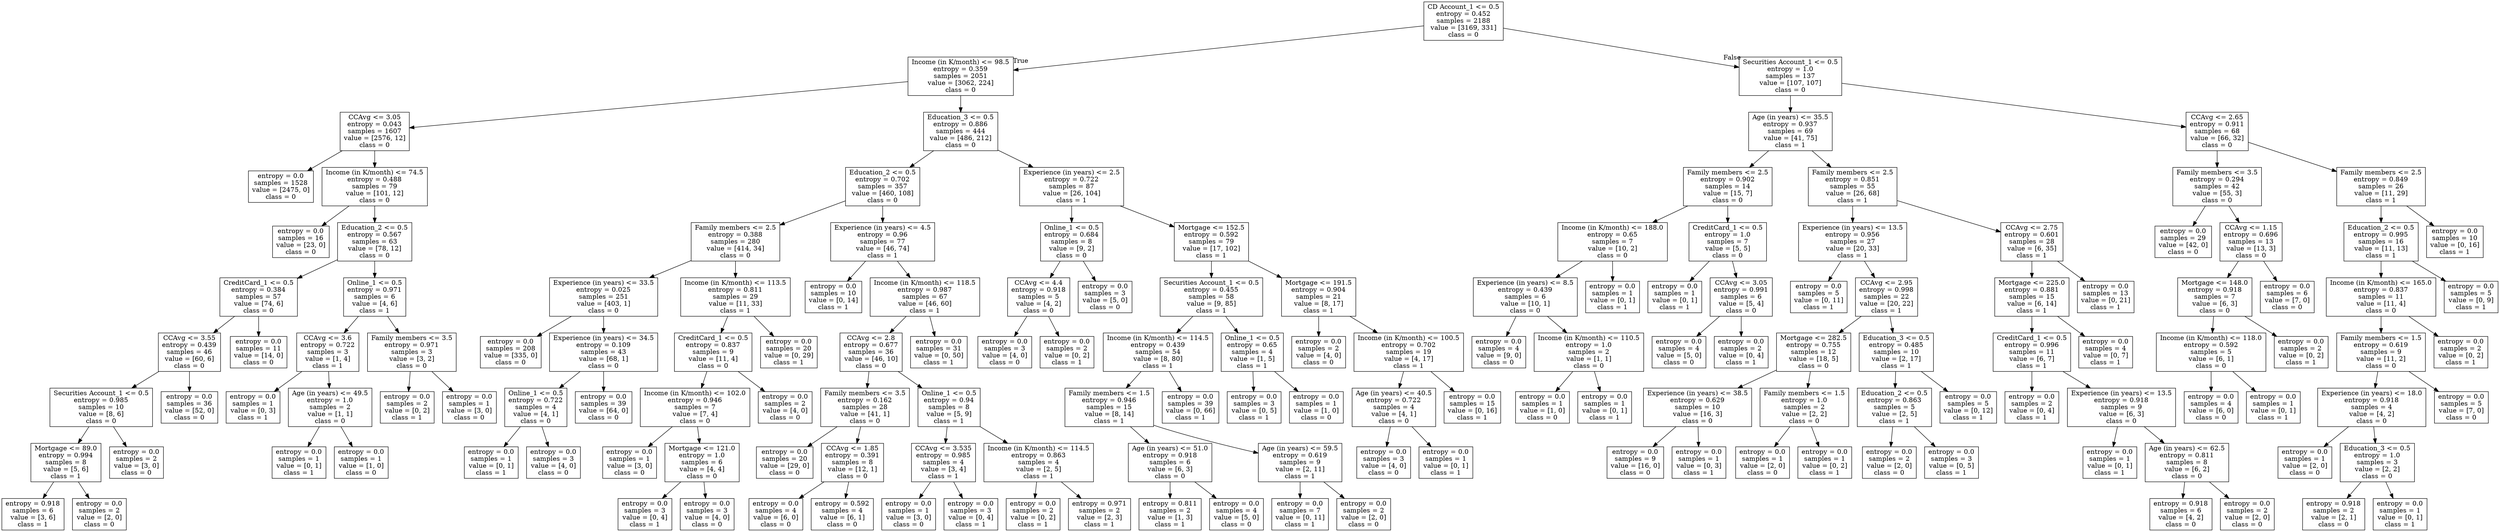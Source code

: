 digraph Tree {
node [shape=box] ;
0 [label="CD Account_1 <= 0.5\nentropy = 0.452\nsamples = 2188\nvalue = [3169, 331]\nclass = 0"] ;
1 [label="Income (in K/month) <= 98.5\nentropy = 0.359\nsamples = 2051\nvalue = [3062, 224]\nclass = 0"] ;
0 -> 1 [labeldistance=2.5, labelangle=45, headlabel="True"] ;
2 [label="CCAvg <= 3.05\nentropy = 0.043\nsamples = 1607\nvalue = [2576, 12]\nclass = 0"] ;
1 -> 2 ;
3 [label="entropy = 0.0\nsamples = 1528\nvalue = [2475, 0]\nclass = 0"] ;
2 -> 3 ;
4 [label="Income (in K/month) <= 74.5\nentropy = 0.488\nsamples = 79\nvalue = [101, 12]\nclass = 0"] ;
2 -> 4 ;
5 [label="entropy = 0.0\nsamples = 16\nvalue = [23, 0]\nclass = 0"] ;
4 -> 5 ;
6 [label="Education_2 <= 0.5\nentropy = 0.567\nsamples = 63\nvalue = [78, 12]\nclass = 0"] ;
4 -> 6 ;
7 [label="CreditCard_1 <= 0.5\nentropy = 0.384\nsamples = 57\nvalue = [74, 6]\nclass = 0"] ;
6 -> 7 ;
8 [label="CCAvg <= 3.55\nentropy = 0.439\nsamples = 46\nvalue = [60, 6]\nclass = 0"] ;
7 -> 8 ;
9 [label="Securities Account_1 <= 0.5\nentropy = 0.985\nsamples = 10\nvalue = [8, 6]\nclass = 0"] ;
8 -> 9 ;
10 [label="Mortgage <= 89.0\nentropy = 0.994\nsamples = 8\nvalue = [5, 6]\nclass = 1"] ;
9 -> 10 ;
11 [label="entropy = 0.918\nsamples = 6\nvalue = [3, 6]\nclass = 1"] ;
10 -> 11 ;
12 [label="entropy = 0.0\nsamples = 2\nvalue = [2, 0]\nclass = 0"] ;
10 -> 12 ;
13 [label="entropy = 0.0\nsamples = 2\nvalue = [3, 0]\nclass = 0"] ;
9 -> 13 ;
14 [label="entropy = 0.0\nsamples = 36\nvalue = [52, 0]\nclass = 0"] ;
8 -> 14 ;
15 [label="entropy = 0.0\nsamples = 11\nvalue = [14, 0]\nclass = 0"] ;
7 -> 15 ;
16 [label="Online_1 <= 0.5\nentropy = 0.971\nsamples = 6\nvalue = [4, 6]\nclass = 1"] ;
6 -> 16 ;
17 [label="CCAvg <= 3.6\nentropy = 0.722\nsamples = 3\nvalue = [1, 4]\nclass = 1"] ;
16 -> 17 ;
18 [label="entropy = 0.0\nsamples = 1\nvalue = [0, 3]\nclass = 1"] ;
17 -> 18 ;
19 [label="Age (in years) <= 49.5\nentropy = 1.0\nsamples = 2\nvalue = [1, 1]\nclass = 0"] ;
17 -> 19 ;
20 [label="entropy = 0.0\nsamples = 1\nvalue = [0, 1]\nclass = 1"] ;
19 -> 20 ;
21 [label="entropy = 0.0\nsamples = 1\nvalue = [1, 0]\nclass = 0"] ;
19 -> 21 ;
22 [label="Family members <= 3.5\nentropy = 0.971\nsamples = 3\nvalue = [3, 2]\nclass = 0"] ;
16 -> 22 ;
23 [label="entropy = 0.0\nsamples = 2\nvalue = [0, 2]\nclass = 1"] ;
22 -> 23 ;
24 [label="entropy = 0.0\nsamples = 1\nvalue = [3, 0]\nclass = 0"] ;
22 -> 24 ;
25 [label="Education_3 <= 0.5\nentropy = 0.886\nsamples = 444\nvalue = [486, 212]\nclass = 0"] ;
1 -> 25 ;
26 [label="Education_2 <= 0.5\nentropy = 0.702\nsamples = 357\nvalue = [460, 108]\nclass = 0"] ;
25 -> 26 ;
27 [label="Family members <= 2.5\nentropy = 0.388\nsamples = 280\nvalue = [414, 34]\nclass = 0"] ;
26 -> 27 ;
28 [label="Experience (in years) <= 33.5\nentropy = 0.025\nsamples = 251\nvalue = [403, 1]\nclass = 0"] ;
27 -> 28 ;
29 [label="entropy = 0.0\nsamples = 208\nvalue = [335, 0]\nclass = 0"] ;
28 -> 29 ;
30 [label="Experience (in years) <= 34.5\nentropy = 0.109\nsamples = 43\nvalue = [68, 1]\nclass = 0"] ;
28 -> 30 ;
31 [label="Online_1 <= 0.5\nentropy = 0.722\nsamples = 4\nvalue = [4, 1]\nclass = 0"] ;
30 -> 31 ;
32 [label="entropy = 0.0\nsamples = 1\nvalue = [0, 1]\nclass = 1"] ;
31 -> 32 ;
33 [label="entropy = 0.0\nsamples = 3\nvalue = [4, 0]\nclass = 0"] ;
31 -> 33 ;
34 [label="entropy = 0.0\nsamples = 39\nvalue = [64, 0]\nclass = 0"] ;
30 -> 34 ;
35 [label="Income (in K/month) <= 113.5\nentropy = 0.811\nsamples = 29\nvalue = [11, 33]\nclass = 1"] ;
27 -> 35 ;
36 [label="CreditCard_1 <= 0.5\nentropy = 0.837\nsamples = 9\nvalue = [11, 4]\nclass = 0"] ;
35 -> 36 ;
37 [label="Income (in K/month) <= 102.0\nentropy = 0.946\nsamples = 7\nvalue = [7, 4]\nclass = 0"] ;
36 -> 37 ;
38 [label="entropy = 0.0\nsamples = 1\nvalue = [3, 0]\nclass = 0"] ;
37 -> 38 ;
39 [label="Mortgage <= 121.0\nentropy = 1.0\nsamples = 6\nvalue = [4, 4]\nclass = 0"] ;
37 -> 39 ;
40 [label="entropy = 0.0\nsamples = 3\nvalue = [0, 4]\nclass = 1"] ;
39 -> 40 ;
41 [label="entropy = 0.0\nsamples = 3\nvalue = [4, 0]\nclass = 0"] ;
39 -> 41 ;
42 [label="entropy = 0.0\nsamples = 2\nvalue = [4, 0]\nclass = 0"] ;
36 -> 42 ;
43 [label="entropy = 0.0\nsamples = 20\nvalue = [0, 29]\nclass = 1"] ;
35 -> 43 ;
44 [label="Experience (in years) <= 4.5\nentropy = 0.96\nsamples = 77\nvalue = [46, 74]\nclass = 1"] ;
26 -> 44 ;
45 [label="entropy = 0.0\nsamples = 10\nvalue = [0, 14]\nclass = 1"] ;
44 -> 45 ;
46 [label="Income (in K/month) <= 118.5\nentropy = 0.987\nsamples = 67\nvalue = [46, 60]\nclass = 1"] ;
44 -> 46 ;
47 [label="CCAvg <= 2.8\nentropy = 0.677\nsamples = 36\nvalue = [46, 10]\nclass = 0"] ;
46 -> 47 ;
48 [label="Family members <= 3.5\nentropy = 0.162\nsamples = 28\nvalue = [41, 1]\nclass = 0"] ;
47 -> 48 ;
49 [label="entropy = 0.0\nsamples = 20\nvalue = [29, 0]\nclass = 0"] ;
48 -> 49 ;
50 [label="CCAvg <= 1.85\nentropy = 0.391\nsamples = 8\nvalue = [12, 1]\nclass = 0"] ;
48 -> 50 ;
51 [label="entropy = 0.0\nsamples = 4\nvalue = [6, 0]\nclass = 0"] ;
50 -> 51 ;
52 [label="entropy = 0.592\nsamples = 4\nvalue = [6, 1]\nclass = 0"] ;
50 -> 52 ;
53 [label="Online_1 <= 0.5\nentropy = 0.94\nsamples = 8\nvalue = [5, 9]\nclass = 1"] ;
47 -> 53 ;
54 [label="CCAvg <= 3.535\nentropy = 0.985\nsamples = 4\nvalue = [3, 4]\nclass = 1"] ;
53 -> 54 ;
55 [label="entropy = 0.0\nsamples = 1\nvalue = [3, 0]\nclass = 0"] ;
54 -> 55 ;
56 [label="entropy = 0.0\nsamples = 3\nvalue = [0, 4]\nclass = 1"] ;
54 -> 56 ;
57 [label="Income (in K/month) <= 114.5\nentropy = 0.863\nsamples = 4\nvalue = [2, 5]\nclass = 1"] ;
53 -> 57 ;
58 [label="entropy = 0.0\nsamples = 2\nvalue = [0, 2]\nclass = 1"] ;
57 -> 58 ;
59 [label="entropy = 0.971\nsamples = 2\nvalue = [2, 3]\nclass = 1"] ;
57 -> 59 ;
60 [label="entropy = 0.0\nsamples = 31\nvalue = [0, 50]\nclass = 1"] ;
46 -> 60 ;
61 [label="Experience (in years) <= 2.5\nentropy = 0.722\nsamples = 87\nvalue = [26, 104]\nclass = 1"] ;
25 -> 61 ;
62 [label="Online_1 <= 0.5\nentropy = 0.684\nsamples = 8\nvalue = [9, 2]\nclass = 0"] ;
61 -> 62 ;
63 [label="CCAvg <= 4.4\nentropy = 0.918\nsamples = 5\nvalue = [4, 2]\nclass = 0"] ;
62 -> 63 ;
64 [label="entropy = 0.0\nsamples = 3\nvalue = [4, 0]\nclass = 0"] ;
63 -> 64 ;
65 [label="entropy = 0.0\nsamples = 2\nvalue = [0, 2]\nclass = 1"] ;
63 -> 65 ;
66 [label="entropy = 0.0\nsamples = 3\nvalue = [5, 0]\nclass = 0"] ;
62 -> 66 ;
67 [label="Mortgage <= 152.5\nentropy = 0.592\nsamples = 79\nvalue = [17, 102]\nclass = 1"] ;
61 -> 67 ;
68 [label="Securities Account_1 <= 0.5\nentropy = 0.455\nsamples = 58\nvalue = [9, 85]\nclass = 1"] ;
67 -> 68 ;
69 [label="Income (in K/month) <= 114.5\nentropy = 0.439\nsamples = 54\nvalue = [8, 80]\nclass = 1"] ;
68 -> 69 ;
70 [label="Family members <= 1.5\nentropy = 0.946\nsamples = 15\nvalue = [8, 14]\nclass = 1"] ;
69 -> 70 ;
71 [label="Age (in years) <= 51.0\nentropy = 0.918\nsamples = 6\nvalue = [6, 3]\nclass = 0"] ;
70 -> 71 ;
72 [label="entropy = 0.811\nsamples = 2\nvalue = [1, 3]\nclass = 1"] ;
71 -> 72 ;
73 [label="entropy = 0.0\nsamples = 4\nvalue = [5, 0]\nclass = 0"] ;
71 -> 73 ;
74 [label="Age (in years) <= 59.5\nentropy = 0.619\nsamples = 9\nvalue = [2, 11]\nclass = 1"] ;
70 -> 74 ;
75 [label="entropy = 0.0\nsamples = 7\nvalue = [0, 11]\nclass = 1"] ;
74 -> 75 ;
76 [label="entropy = 0.0\nsamples = 2\nvalue = [2, 0]\nclass = 0"] ;
74 -> 76 ;
77 [label="entropy = 0.0\nsamples = 39\nvalue = [0, 66]\nclass = 1"] ;
69 -> 77 ;
78 [label="Online_1 <= 0.5\nentropy = 0.65\nsamples = 4\nvalue = [1, 5]\nclass = 1"] ;
68 -> 78 ;
79 [label="entropy = 0.0\nsamples = 3\nvalue = [0, 5]\nclass = 1"] ;
78 -> 79 ;
80 [label="entropy = 0.0\nsamples = 1\nvalue = [1, 0]\nclass = 0"] ;
78 -> 80 ;
81 [label="Mortgage <= 191.5\nentropy = 0.904\nsamples = 21\nvalue = [8, 17]\nclass = 1"] ;
67 -> 81 ;
82 [label="entropy = 0.0\nsamples = 2\nvalue = [4, 0]\nclass = 0"] ;
81 -> 82 ;
83 [label="Income (in K/month) <= 100.5\nentropy = 0.702\nsamples = 19\nvalue = [4, 17]\nclass = 1"] ;
81 -> 83 ;
84 [label="Age (in years) <= 40.5\nentropy = 0.722\nsamples = 4\nvalue = [4, 1]\nclass = 0"] ;
83 -> 84 ;
85 [label="entropy = 0.0\nsamples = 3\nvalue = [4, 0]\nclass = 0"] ;
84 -> 85 ;
86 [label="entropy = 0.0\nsamples = 1\nvalue = [0, 1]\nclass = 1"] ;
84 -> 86 ;
87 [label="entropy = 0.0\nsamples = 15\nvalue = [0, 16]\nclass = 1"] ;
83 -> 87 ;
88 [label="Securities Account_1 <= 0.5\nentropy = 1.0\nsamples = 137\nvalue = [107, 107]\nclass = 0"] ;
0 -> 88 [labeldistance=2.5, labelangle=-45, headlabel="False"] ;
89 [label="Age (in years) <= 35.5\nentropy = 0.937\nsamples = 69\nvalue = [41, 75]\nclass = 1"] ;
88 -> 89 ;
90 [label="Family members <= 2.5\nentropy = 0.902\nsamples = 14\nvalue = [15, 7]\nclass = 0"] ;
89 -> 90 ;
91 [label="Income (in K/month) <= 188.0\nentropy = 0.65\nsamples = 7\nvalue = [10, 2]\nclass = 0"] ;
90 -> 91 ;
92 [label="Experience (in years) <= 8.5\nentropy = 0.439\nsamples = 6\nvalue = [10, 1]\nclass = 0"] ;
91 -> 92 ;
93 [label="entropy = 0.0\nsamples = 4\nvalue = [9, 0]\nclass = 0"] ;
92 -> 93 ;
94 [label="Income (in K/month) <= 110.5\nentropy = 1.0\nsamples = 2\nvalue = [1, 1]\nclass = 0"] ;
92 -> 94 ;
95 [label="entropy = 0.0\nsamples = 1\nvalue = [1, 0]\nclass = 0"] ;
94 -> 95 ;
96 [label="entropy = 0.0\nsamples = 1\nvalue = [0, 1]\nclass = 1"] ;
94 -> 96 ;
97 [label="entropy = 0.0\nsamples = 1\nvalue = [0, 1]\nclass = 1"] ;
91 -> 97 ;
98 [label="CreditCard_1 <= 0.5\nentropy = 1.0\nsamples = 7\nvalue = [5, 5]\nclass = 0"] ;
90 -> 98 ;
99 [label="entropy = 0.0\nsamples = 1\nvalue = [0, 1]\nclass = 1"] ;
98 -> 99 ;
100 [label="CCAvg <= 3.05\nentropy = 0.991\nsamples = 6\nvalue = [5, 4]\nclass = 0"] ;
98 -> 100 ;
101 [label="entropy = 0.0\nsamples = 4\nvalue = [5, 0]\nclass = 0"] ;
100 -> 101 ;
102 [label="entropy = 0.0\nsamples = 2\nvalue = [0, 4]\nclass = 1"] ;
100 -> 102 ;
103 [label="Family members <= 2.5\nentropy = 0.851\nsamples = 55\nvalue = [26, 68]\nclass = 1"] ;
89 -> 103 ;
104 [label="Experience (in years) <= 13.5\nentropy = 0.956\nsamples = 27\nvalue = [20, 33]\nclass = 1"] ;
103 -> 104 ;
105 [label="entropy = 0.0\nsamples = 5\nvalue = [0, 11]\nclass = 1"] ;
104 -> 105 ;
106 [label="CCAvg <= 2.95\nentropy = 0.998\nsamples = 22\nvalue = [20, 22]\nclass = 1"] ;
104 -> 106 ;
107 [label="Mortgage <= 282.5\nentropy = 0.755\nsamples = 12\nvalue = [18, 5]\nclass = 0"] ;
106 -> 107 ;
108 [label="Experience (in years) <= 38.5\nentropy = 0.629\nsamples = 10\nvalue = [16, 3]\nclass = 0"] ;
107 -> 108 ;
109 [label="entropy = 0.0\nsamples = 9\nvalue = [16, 0]\nclass = 0"] ;
108 -> 109 ;
110 [label="entropy = 0.0\nsamples = 1\nvalue = [0, 3]\nclass = 1"] ;
108 -> 110 ;
111 [label="Family members <= 1.5\nentropy = 1.0\nsamples = 2\nvalue = [2, 2]\nclass = 0"] ;
107 -> 111 ;
112 [label="entropy = 0.0\nsamples = 1\nvalue = [2, 0]\nclass = 0"] ;
111 -> 112 ;
113 [label="entropy = 0.0\nsamples = 1\nvalue = [0, 2]\nclass = 1"] ;
111 -> 113 ;
114 [label="Education_3 <= 0.5\nentropy = 0.485\nsamples = 10\nvalue = [2, 17]\nclass = 1"] ;
106 -> 114 ;
115 [label="Education_2 <= 0.5\nentropy = 0.863\nsamples = 5\nvalue = [2, 5]\nclass = 1"] ;
114 -> 115 ;
116 [label="entropy = 0.0\nsamples = 2\nvalue = [2, 0]\nclass = 0"] ;
115 -> 116 ;
117 [label="entropy = 0.0\nsamples = 3\nvalue = [0, 5]\nclass = 1"] ;
115 -> 117 ;
118 [label="entropy = 0.0\nsamples = 5\nvalue = [0, 12]\nclass = 1"] ;
114 -> 118 ;
119 [label="CCAvg <= 2.75\nentropy = 0.601\nsamples = 28\nvalue = [6, 35]\nclass = 1"] ;
103 -> 119 ;
120 [label="Mortgage <= 225.0\nentropy = 0.881\nsamples = 15\nvalue = [6, 14]\nclass = 1"] ;
119 -> 120 ;
121 [label="CreditCard_1 <= 0.5\nentropy = 0.996\nsamples = 11\nvalue = [6, 7]\nclass = 1"] ;
120 -> 121 ;
122 [label="entropy = 0.0\nsamples = 2\nvalue = [0, 4]\nclass = 1"] ;
121 -> 122 ;
123 [label="Experience (in years) <= 13.5\nentropy = 0.918\nsamples = 9\nvalue = [6, 3]\nclass = 0"] ;
121 -> 123 ;
124 [label="entropy = 0.0\nsamples = 1\nvalue = [0, 1]\nclass = 1"] ;
123 -> 124 ;
125 [label="Age (in years) <= 62.5\nentropy = 0.811\nsamples = 8\nvalue = [6, 2]\nclass = 0"] ;
123 -> 125 ;
126 [label="entropy = 0.918\nsamples = 6\nvalue = [4, 2]\nclass = 0"] ;
125 -> 126 ;
127 [label="entropy = 0.0\nsamples = 2\nvalue = [2, 0]\nclass = 0"] ;
125 -> 127 ;
128 [label="entropy = 0.0\nsamples = 4\nvalue = [0, 7]\nclass = 1"] ;
120 -> 128 ;
129 [label="entropy = 0.0\nsamples = 13\nvalue = [0, 21]\nclass = 1"] ;
119 -> 129 ;
130 [label="CCAvg <= 2.65\nentropy = 0.911\nsamples = 68\nvalue = [66, 32]\nclass = 0"] ;
88 -> 130 ;
131 [label="Family members <= 3.5\nentropy = 0.294\nsamples = 42\nvalue = [55, 3]\nclass = 0"] ;
130 -> 131 ;
132 [label="entropy = 0.0\nsamples = 29\nvalue = [42, 0]\nclass = 0"] ;
131 -> 132 ;
133 [label="CCAvg <= 1.15\nentropy = 0.696\nsamples = 13\nvalue = [13, 3]\nclass = 0"] ;
131 -> 133 ;
134 [label="Mortgage <= 148.0\nentropy = 0.918\nsamples = 7\nvalue = [6, 3]\nclass = 0"] ;
133 -> 134 ;
135 [label="Income (in K/month) <= 118.0\nentropy = 0.592\nsamples = 5\nvalue = [6, 1]\nclass = 0"] ;
134 -> 135 ;
136 [label="entropy = 0.0\nsamples = 4\nvalue = [6, 0]\nclass = 0"] ;
135 -> 136 ;
137 [label="entropy = 0.0\nsamples = 1\nvalue = [0, 1]\nclass = 1"] ;
135 -> 137 ;
138 [label="entropy = 0.0\nsamples = 2\nvalue = [0, 2]\nclass = 1"] ;
134 -> 138 ;
139 [label="entropy = 0.0\nsamples = 6\nvalue = [7, 0]\nclass = 0"] ;
133 -> 139 ;
140 [label="Family members <= 2.5\nentropy = 0.849\nsamples = 26\nvalue = [11, 29]\nclass = 1"] ;
130 -> 140 ;
141 [label="Education_2 <= 0.5\nentropy = 0.995\nsamples = 16\nvalue = [11, 13]\nclass = 1"] ;
140 -> 141 ;
142 [label="Income (in K/month) <= 165.0\nentropy = 0.837\nsamples = 11\nvalue = [11, 4]\nclass = 0"] ;
141 -> 142 ;
143 [label="Family members <= 1.5\nentropy = 0.619\nsamples = 9\nvalue = [11, 2]\nclass = 0"] ;
142 -> 143 ;
144 [label="Experience (in years) <= 18.0\nentropy = 0.918\nsamples = 4\nvalue = [4, 2]\nclass = 0"] ;
143 -> 144 ;
145 [label="entropy = 0.0\nsamples = 1\nvalue = [2, 0]\nclass = 0"] ;
144 -> 145 ;
146 [label="Education_3 <= 0.5\nentropy = 1.0\nsamples = 3\nvalue = [2, 2]\nclass = 0"] ;
144 -> 146 ;
147 [label="entropy = 0.918\nsamples = 2\nvalue = [2, 1]\nclass = 0"] ;
146 -> 147 ;
148 [label="entropy = 0.0\nsamples = 1\nvalue = [0, 1]\nclass = 1"] ;
146 -> 148 ;
149 [label="entropy = 0.0\nsamples = 5\nvalue = [7, 0]\nclass = 0"] ;
143 -> 149 ;
150 [label="entropy = 0.0\nsamples = 2\nvalue = [0, 2]\nclass = 1"] ;
142 -> 150 ;
151 [label="entropy = 0.0\nsamples = 5\nvalue = [0, 9]\nclass = 1"] ;
141 -> 151 ;
152 [label="entropy = 0.0\nsamples = 10\nvalue = [0, 16]\nclass = 1"] ;
140 -> 152 ;
}